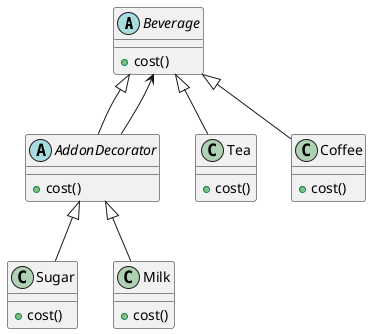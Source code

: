 @startuml

abstract class Beverage{
    + cost()
}

abstract class AddonDecorator{
    + cost()
}

class Sugar{
     + cost()
     }
class Milk{ 
    + cost()
    }

class Tea{ 
    + cost()
    }

class Coffee{ 
    + cost()
    }

Beverage <|-- Tea
Beverage <|-- Coffee

Beverage <|-- AddonDecorator
Beverage <-- AddonDecorator

AddonDecorator <|-- Sugar
AddonDecorator <|-- Milk

@enduml